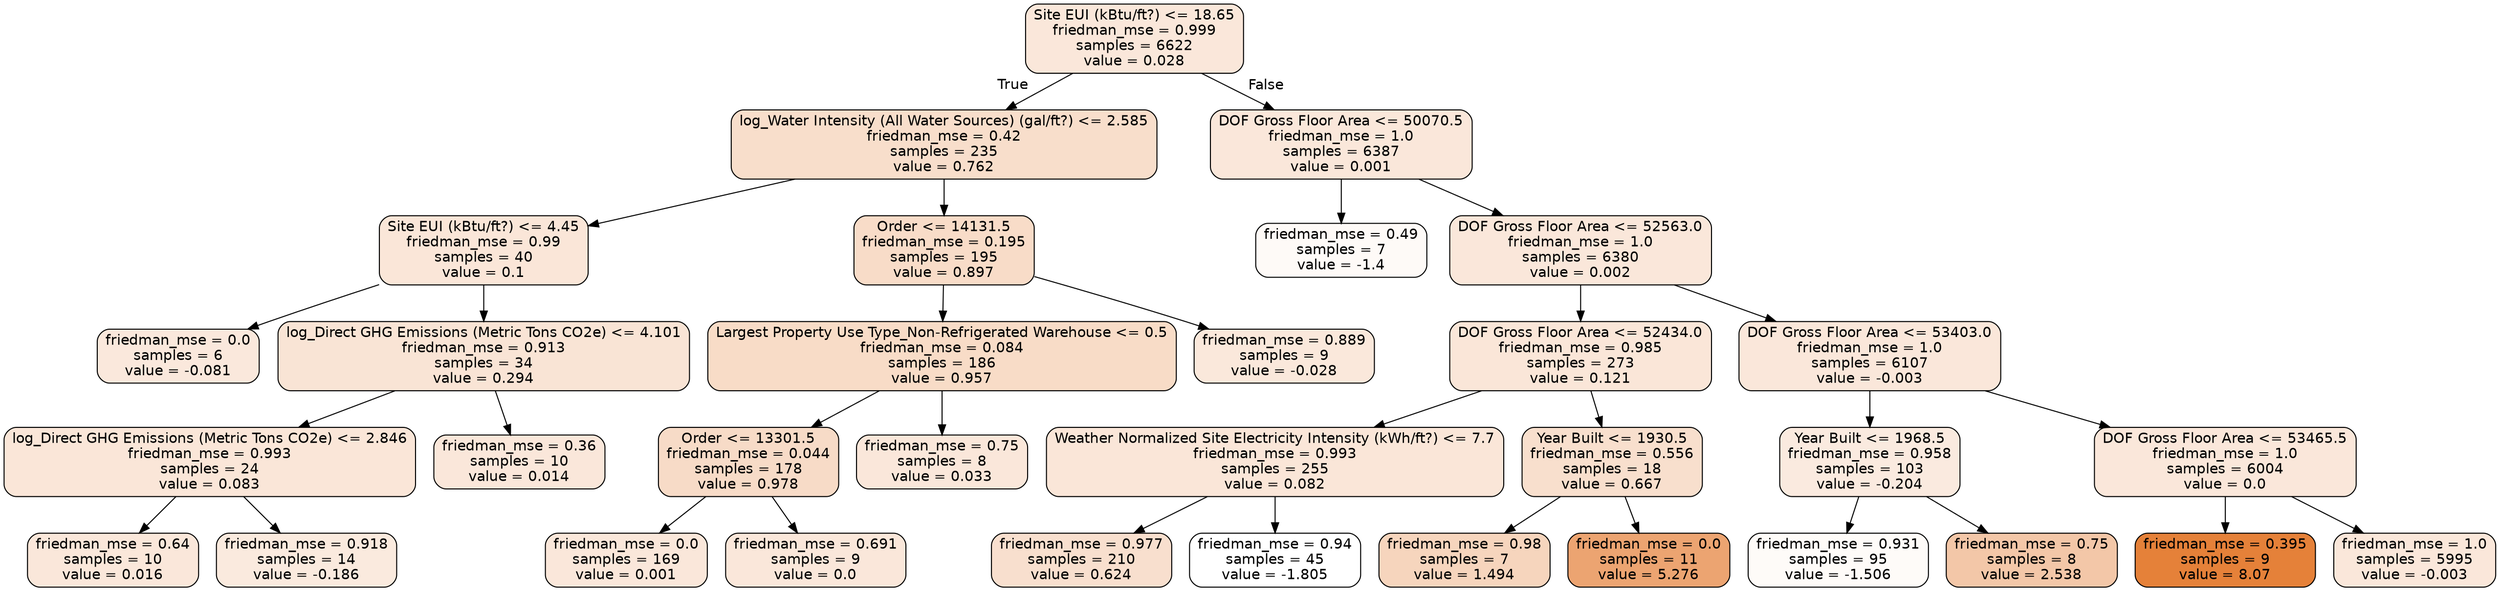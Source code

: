 digraph Tree {
node [shape=box, style="filled, rounded", color="black", fontname=helvetica] ;
edge [fontname=helvetica] ;
0 [label="Site EUI (kBtu/ft?) <= 18.65\nfriedman_mse = 0.999\nsamples = 6622\nvalue = 0.028", fillcolor="#e581392f"] ;
1 [label="log_Water Intensity (All Water Sources) (gal/ft?) <= 2.585\nfriedman_mse = 0.42\nsamples = 235\nvalue = 0.762", fillcolor="#e5813942"] ;
0 -> 1 [labeldistance=2.5, labelangle=45, headlabel="True"] ;
2 [label="Site EUI (kBtu/ft?) <= 4.45\nfriedman_mse = 0.99\nsamples = 40\nvalue = 0.1", fillcolor="#e5813931"] ;
1 -> 2 ;
3 [label="friedman_mse = 0.0\nsamples = 6\nvalue = -0.081", fillcolor="#e581392d"] ;
2 -> 3 ;
4 [label="log_Direct GHG Emissions (Metric Tons CO2e) <= 4.101\nfriedman_mse = 0.913\nsamples = 34\nvalue = 0.294", fillcolor="#e5813936"] ;
2 -> 4 ;
5 [label="log_Direct GHG Emissions (Metric Tons CO2e) <= 2.846\nfriedman_mse = 0.993\nsamples = 24\nvalue = 0.083", fillcolor="#e5813931"] ;
4 -> 5 ;
6 [label="friedman_mse = 0.64\nsamples = 10\nvalue = 0.016", fillcolor="#e581392f"] ;
5 -> 6 ;
7 [label="friedman_mse = 0.918\nsamples = 14\nvalue = -0.186", fillcolor="#e581392a"] ;
5 -> 7 ;
8 [label="friedman_mse = 0.36\nsamples = 10\nvalue = 0.014", fillcolor="#e581392f"] ;
4 -> 8 ;
9 [label="Order <= 14131.5\nfriedman_mse = 0.195\nsamples = 195\nvalue = 0.897", fillcolor="#e5813946"] ;
1 -> 9 ;
10 [label="Largest Property Use Type_Non-Refrigerated Warehouse <= 0.5\nfriedman_mse = 0.084\nsamples = 186\nvalue = 0.957", fillcolor="#e5813947"] ;
9 -> 10 ;
11 [label="Order <= 13301.5\nfriedman_mse = 0.044\nsamples = 178\nvalue = 0.978", fillcolor="#e5813948"] ;
10 -> 11 ;
12 [label="friedman_mse = 0.0\nsamples = 169\nvalue = 0.001", fillcolor="#e581392f"] ;
11 -> 12 ;
13 [label="friedman_mse = 0.691\nsamples = 9\nvalue = 0.0", fillcolor="#e581392f"] ;
11 -> 13 ;
14 [label="friedman_mse = 0.75\nsamples = 8\nvalue = 0.033", fillcolor="#e581392f"] ;
10 -> 14 ;
15 [label="friedman_mse = 0.889\nsamples = 9\nvalue = -0.028", fillcolor="#e581392e"] ;
9 -> 15 ;
16 [label="DOF Gross Floor Area <= 50070.5\nfriedman_mse = 1.0\nsamples = 6387\nvalue = 0.001", fillcolor="#e581392f"] ;
0 -> 16 [labeldistance=2.5, labelangle=-45, headlabel="False"] ;
17 [label="friedman_mse = 0.49\nsamples = 7\nvalue = -1.4", fillcolor="#e581390a"] ;
16 -> 17 ;
18 [label="DOF Gross Floor Area <= 52563.0\nfriedman_mse = 1.0\nsamples = 6380\nvalue = 0.002", fillcolor="#e581392f"] ;
16 -> 18 ;
19 [label="DOF Gross Floor Area <= 52434.0\nfriedman_mse = 0.985\nsamples = 273\nvalue = 0.121", fillcolor="#e5813932"] ;
18 -> 19 ;
20 [label="Weather Normalized Site Electricity Intensity (kWh/ft?) <= 7.7\nfriedman_mse = 0.993\nsamples = 255\nvalue = 0.082", fillcolor="#e5813931"] ;
19 -> 20 ;
21 [label="friedman_mse = 0.977\nsamples = 210\nvalue = 0.624", fillcolor="#e581393f"] ;
20 -> 21 ;
22 [label="friedman_mse = 0.94\nsamples = 45\nvalue = -1.805", fillcolor="#e5813900"] ;
20 -> 22 ;
23 [label="Year Built <= 1930.5\nfriedman_mse = 0.556\nsamples = 18\nvalue = 0.667", fillcolor="#e5813940"] ;
19 -> 23 ;
24 [label="friedman_mse = 0.98\nsamples = 7\nvalue = 1.494", fillcolor="#e5813955"] ;
23 -> 24 ;
25 [label="friedman_mse = 0.0\nsamples = 11\nvalue = 5.276", fillcolor="#e58139b7"] ;
23 -> 25 ;
26 [label="DOF Gross Floor Area <= 53403.0\nfriedman_mse = 1.0\nsamples = 6107\nvalue = -0.003", fillcolor="#e581392f"] ;
18 -> 26 ;
27 [label="Year Built <= 1968.5\nfriedman_mse = 0.958\nsamples = 103\nvalue = -0.204", fillcolor="#e5813929"] ;
26 -> 27 ;
28 [label="friedman_mse = 0.931\nsamples = 95\nvalue = -1.506", fillcolor="#e5813908"] ;
27 -> 28 ;
29 [label="friedman_mse = 0.75\nsamples = 8\nvalue = 2.538", fillcolor="#e5813970"] ;
27 -> 29 ;
30 [label="DOF Gross Floor Area <= 53465.5\nfriedman_mse = 1.0\nsamples = 6004\nvalue = 0.0", fillcolor="#e581392f"] ;
26 -> 30 ;
31 [label="friedman_mse = 0.395\nsamples = 9\nvalue = 8.07", fillcolor="#e58139ff"] ;
30 -> 31 ;
32 [label="friedman_mse = 1.0\nsamples = 5995\nvalue = -0.003", fillcolor="#e581392f"] ;
30 -> 32 ;
}